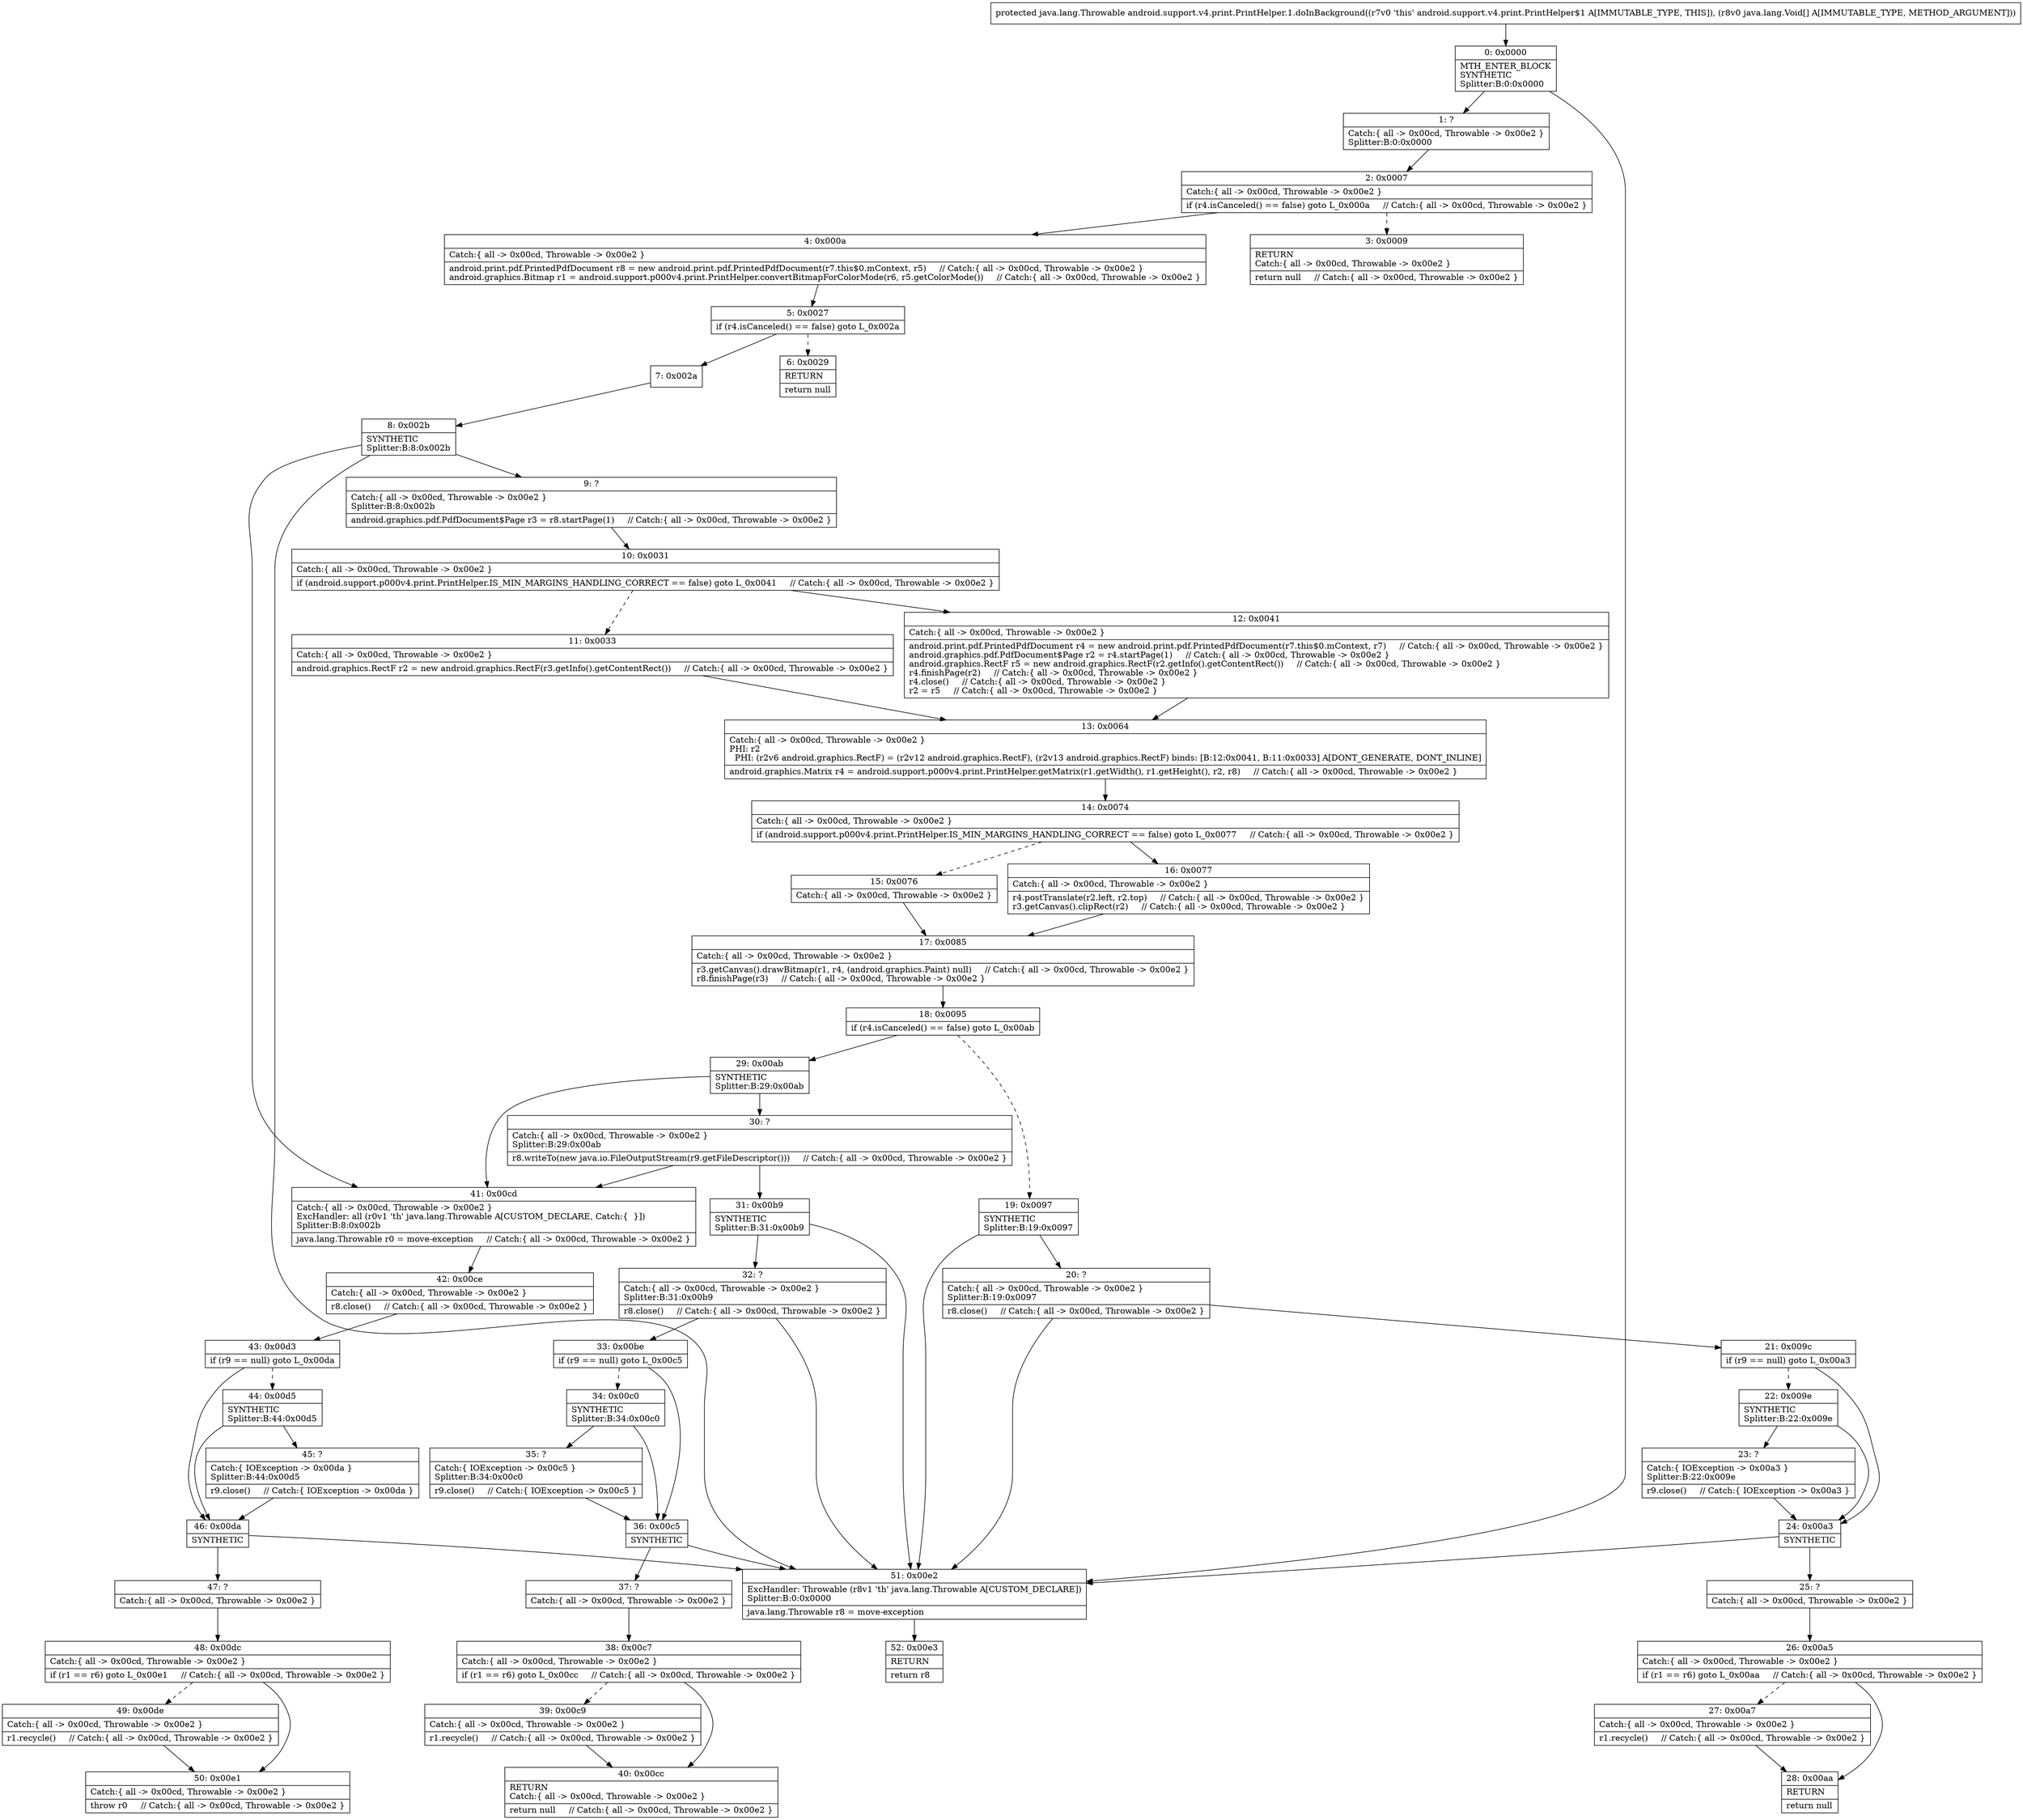 digraph "CFG forandroid.support.v4.print.PrintHelper.1.doInBackground([Ljava\/lang\/Void;)Ljava\/lang\/Throwable;" {
Node_0 [shape=record,label="{0\:\ 0x0000|MTH_ENTER_BLOCK\lSYNTHETIC\lSplitter:B:0:0x0000\l}"];
Node_1 [shape=record,label="{1\:\ ?|Catch:\{ all \-\> 0x00cd, Throwable \-\> 0x00e2 \}\lSplitter:B:0:0x0000\l}"];
Node_2 [shape=record,label="{2\:\ 0x0007|Catch:\{ all \-\> 0x00cd, Throwable \-\> 0x00e2 \}\l|if (r4.isCanceled() == false) goto L_0x000a     \/\/ Catch:\{ all \-\> 0x00cd, Throwable \-\> 0x00e2 \}\l}"];
Node_3 [shape=record,label="{3\:\ 0x0009|RETURN\lCatch:\{ all \-\> 0x00cd, Throwable \-\> 0x00e2 \}\l|return null     \/\/ Catch:\{ all \-\> 0x00cd, Throwable \-\> 0x00e2 \}\l}"];
Node_4 [shape=record,label="{4\:\ 0x000a|Catch:\{ all \-\> 0x00cd, Throwable \-\> 0x00e2 \}\l|android.print.pdf.PrintedPdfDocument r8 = new android.print.pdf.PrintedPdfDocument(r7.this$0.mContext, r5)     \/\/ Catch:\{ all \-\> 0x00cd, Throwable \-\> 0x00e2 \}\landroid.graphics.Bitmap r1 = android.support.p000v4.print.PrintHelper.convertBitmapForColorMode(r6, r5.getColorMode())     \/\/ Catch:\{ all \-\> 0x00cd, Throwable \-\> 0x00e2 \}\l}"];
Node_5 [shape=record,label="{5\:\ 0x0027|if (r4.isCanceled() == false) goto L_0x002a\l}"];
Node_6 [shape=record,label="{6\:\ 0x0029|RETURN\l|return null\l}"];
Node_7 [shape=record,label="{7\:\ 0x002a}"];
Node_8 [shape=record,label="{8\:\ 0x002b|SYNTHETIC\lSplitter:B:8:0x002b\l}"];
Node_9 [shape=record,label="{9\:\ ?|Catch:\{ all \-\> 0x00cd, Throwable \-\> 0x00e2 \}\lSplitter:B:8:0x002b\l|android.graphics.pdf.PdfDocument$Page r3 = r8.startPage(1)     \/\/ Catch:\{ all \-\> 0x00cd, Throwable \-\> 0x00e2 \}\l}"];
Node_10 [shape=record,label="{10\:\ 0x0031|Catch:\{ all \-\> 0x00cd, Throwable \-\> 0x00e2 \}\l|if (android.support.p000v4.print.PrintHelper.IS_MIN_MARGINS_HANDLING_CORRECT == false) goto L_0x0041     \/\/ Catch:\{ all \-\> 0x00cd, Throwable \-\> 0x00e2 \}\l}"];
Node_11 [shape=record,label="{11\:\ 0x0033|Catch:\{ all \-\> 0x00cd, Throwable \-\> 0x00e2 \}\l|android.graphics.RectF r2 = new android.graphics.RectF(r3.getInfo().getContentRect())     \/\/ Catch:\{ all \-\> 0x00cd, Throwable \-\> 0x00e2 \}\l}"];
Node_12 [shape=record,label="{12\:\ 0x0041|Catch:\{ all \-\> 0x00cd, Throwable \-\> 0x00e2 \}\l|android.print.pdf.PrintedPdfDocument r4 = new android.print.pdf.PrintedPdfDocument(r7.this$0.mContext, r7)     \/\/ Catch:\{ all \-\> 0x00cd, Throwable \-\> 0x00e2 \}\landroid.graphics.pdf.PdfDocument$Page r2 = r4.startPage(1)     \/\/ Catch:\{ all \-\> 0x00cd, Throwable \-\> 0x00e2 \}\landroid.graphics.RectF r5 = new android.graphics.RectF(r2.getInfo().getContentRect())     \/\/ Catch:\{ all \-\> 0x00cd, Throwable \-\> 0x00e2 \}\lr4.finishPage(r2)     \/\/ Catch:\{ all \-\> 0x00cd, Throwable \-\> 0x00e2 \}\lr4.close()     \/\/ Catch:\{ all \-\> 0x00cd, Throwable \-\> 0x00e2 \}\lr2 = r5     \/\/ Catch:\{ all \-\> 0x00cd, Throwable \-\> 0x00e2 \}\l}"];
Node_13 [shape=record,label="{13\:\ 0x0064|Catch:\{ all \-\> 0x00cd, Throwable \-\> 0x00e2 \}\lPHI: r2 \l  PHI: (r2v6 android.graphics.RectF) = (r2v12 android.graphics.RectF), (r2v13 android.graphics.RectF) binds: [B:12:0x0041, B:11:0x0033] A[DONT_GENERATE, DONT_INLINE]\l|android.graphics.Matrix r4 = android.support.p000v4.print.PrintHelper.getMatrix(r1.getWidth(), r1.getHeight(), r2, r8)     \/\/ Catch:\{ all \-\> 0x00cd, Throwable \-\> 0x00e2 \}\l}"];
Node_14 [shape=record,label="{14\:\ 0x0074|Catch:\{ all \-\> 0x00cd, Throwable \-\> 0x00e2 \}\l|if (android.support.p000v4.print.PrintHelper.IS_MIN_MARGINS_HANDLING_CORRECT == false) goto L_0x0077     \/\/ Catch:\{ all \-\> 0x00cd, Throwable \-\> 0x00e2 \}\l}"];
Node_15 [shape=record,label="{15\:\ 0x0076|Catch:\{ all \-\> 0x00cd, Throwable \-\> 0x00e2 \}\l}"];
Node_16 [shape=record,label="{16\:\ 0x0077|Catch:\{ all \-\> 0x00cd, Throwable \-\> 0x00e2 \}\l|r4.postTranslate(r2.left, r2.top)     \/\/ Catch:\{ all \-\> 0x00cd, Throwable \-\> 0x00e2 \}\lr3.getCanvas().clipRect(r2)     \/\/ Catch:\{ all \-\> 0x00cd, Throwable \-\> 0x00e2 \}\l}"];
Node_17 [shape=record,label="{17\:\ 0x0085|Catch:\{ all \-\> 0x00cd, Throwable \-\> 0x00e2 \}\l|r3.getCanvas().drawBitmap(r1, r4, (android.graphics.Paint) null)     \/\/ Catch:\{ all \-\> 0x00cd, Throwable \-\> 0x00e2 \}\lr8.finishPage(r3)     \/\/ Catch:\{ all \-\> 0x00cd, Throwable \-\> 0x00e2 \}\l}"];
Node_18 [shape=record,label="{18\:\ 0x0095|if (r4.isCanceled() == false) goto L_0x00ab\l}"];
Node_19 [shape=record,label="{19\:\ 0x0097|SYNTHETIC\lSplitter:B:19:0x0097\l}"];
Node_20 [shape=record,label="{20\:\ ?|Catch:\{ all \-\> 0x00cd, Throwable \-\> 0x00e2 \}\lSplitter:B:19:0x0097\l|r8.close()     \/\/ Catch:\{ all \-\> 0x00cd, Throwable \-\> 0x00e2 \}\l}"];
Node_21 [shape=record,label="{21\:\ 0x009c|if (r9 == null) goto L_0x00a3\l}"];
Node_22 [shape=record,label="{22\:\ 0x009e|SYNTHETIC\lSplitter:B:22:0x009e\l}"];
Node_23 [shape=record,label="{23\:\ ?|Catch:\{ IOException \-\> 0x00a3 \}\lSplitter:B:22:0x009e\l|r9.close()     \/\/ Catch:\{ IOException \-\> 0x00a3 \}\l}"];
Node_24 [shape=record,label="{24\:\ 0x00a3|SYNTHETIC\l}"];
Node_25 [shape=record,label="{25\:\ ?|Catch:\{ all \-\> 0x00cd, Throwable \-\> 0x00e2 \}\l}"];
Node_26 [shape=record,label="{26\:\ 0x00a5|Catch:\{ all \-\> 0x00cd, Throwable \-\> 0x00e2 \}\l|if (r1 == r6) goto L_0x00aa     \/\/ Catch:\{ all \-\> 0x00cd, Throwable \-\> 0x00e2 \}\l}"];
Node_27 [shape=record,label="{27\:\ 0x00a7|Catch:\{ all \-\> 0x00cd, Throwable \-\> 0x00e2 \}\l|r1.recycle()     \/\/ Catch:\{ all \-\> 0x00cd, Throwable \-\> 0x00e2 \}\l}"];
Node_28 [shape=record,label="{28\:\ 0x00aa|RETURN\l|return null\l}"];
Node_29 [shape=record,label="{29\:\ 0x00ab|SYNTHETIC\lSplitter:B:29:0x00ab\l}"];
Node_30 [shape=record,label="{30\:\ ?|Catch:\{ all \-\> 0x00cd, Throwable \-\> 0x00e2 \}\lSplitter:B:29:0x00ab\l|r8.writeTo(new java.io.FileOutputStream(r9.getFileDescriptor()))     \/\/ Catch:\{ all \-\> 0x00cd, Throwable \-\> 0x00e2 \}\l}"];
Node_31 [shape=record,label="{31\:\ 0x00b9|SYNTHETIC\lSplitter:B:31:0x00b9\l}"];
Node_32 [shape=record,label="{32\:\ ?|Catch:\{ all \-\> 0x00cd, Throwable \-\> 0x00e2 \}\lSplitter:B:31:0x00b9\l|r8.close()     \/\/ Catch:\{ all \-\> 0x00cd, Throwable \-\> 0x00e2 \}\l}"];
Node_33 [shape=record,label="{33\:\ 0x00be|if (r9 == null) goto L_0x00c5\l}"];
Node_34 [shape=record,label="{34\:\ 0x00c0|SYNTHETIC\lSplitter:B:34:0x00c0\l}"];
Node_35 [shape=record,label="{35\:\ ?|Catch:\{ IOException \-\> 0x00c5 \}\lSplitter:B:34:0x00c0\l|r9.close()     \/\/ Catch:\{ IOException \-\> 0x00c5 \}\l}"];
Node_36 [shape=record,label="{36\:\ 0x00c5|SYNTHETIC\l}"];
Node_37 [shape=record,label="{37\:\ ?|Catch:\{ all \-\> 0x00cd, Throwable \-\> 0x00e2 \}\l}"];
Node_38 [shape=record,label="{38\:\ 0x00c7|Catch:\{ all \-\> 0x00cd, Throwable \-\> 0x00e2 \}\l|if (r1 == r6) goto L_0x00cc     \/\/ Catch:\{ all \-\> 0x00cd, Throwable \-\> 0x00e2 \}\l}"];
Node_39 [shape=record,label="{39\:\ 0x00c9|Catch:\{ all \-\> 0x00cd, Throwable \-\> 0x00e2 \}\l|r1.recycle()     \/\/ Catch:\{ all \-\> 0x00cd, Throwable \-\> 0x00e2 \}\l}"];
Node_40 [shape=record,label="{40\:\ 0x00cc|RETURN\lCatch:\{ all \-\> 0x00cd, Throwable \-\> 0x00e2 \}\l|return null     \/\/ Catch:\{ all \-\> 0x00cd, Throwable \-\> 0x00e2 \}\l}"];
Node_41 [shape=record,label="{41\:\ 0x00cd|Catch:\{ all \-\> 0x00cd, Throwable \-\> 0x00e2 \}\lExcHandler: all (r0v1 'th' java.lang.Throwable A[CUSTOM_DECLARE, Catch:\{  \}])\lSplitter:B:8:0x002b\l|java.lang.Throwable r0 = move\-exception     \/\/ Catch:\{ all \-\> 0x00cd, Throwable \-\> 0x00e2 \}\l}"];
Node_42 [shape=record,label="{42\:\ 0x00ce|Catch:\{ all \-\> 0x00cd, Throwable \-\> 0x00e2 \}\l|r8.close()     \/\/ Catch:\{ all \-\> 0x00cd, Throwable \-\> 0x00e2 \}\l}"];
Node_43 [shape=record,label="{43\:\ 0x00d3|if (r9 == null) goto L_0x00da\l}"];
Node_44 [shape=record,label="{44\:\ 0x00d5|SYNTHETIC\lSplitter:B:44:0x00d5\l}"];
Node_45 [shape=record,label="{45\:\ ?|Catch:\{ IOException \-\> 0x00da \}\lSplitter:B:44:0x00d5\l|r9.close()     \/\/ Catch:\{ IOException \-\> 0x00da \}\l}"];
Node_46 [shape=record,label="{46\:\ 0x00da|SYNTHETIC\l}"];
Node_47 [shape=record,label="{47\:\ ?|Catch:\{ all \-\> 0x00cd, Throwable \-\> 0x00e2 \}\l}"];
Node_48 [shape=record,label="{48\:\ 0x00dc|Catch:\{ all \-\> 0x00cd, Throwable \-\> 0x00e2 \}\l|if (r1 == r6) goto L_0x00e1     \/\/ Catch:\{ all \-\> 0x00cd, Throwable \-\> 0x00e2 \}\l}"];
Node_49 [shape=record,label="{49\:\ 0x00de|Catch:\{ all \-\> 0x00cd, Throwable \-\> 0x00e2 \}\l|r1.recycle()     \/\/ Catch:\{ all \-\> 0x00cd, Throwable \-\> 0x00e2 \}\l}"];
Node_50 [shape=record,label="{50\:\ 0x00e1|Catch:\{ all \-\> 0x00cd, Throwable \-\> 0x00e2 \}\l|throw r0     \/\/ Catch:\{ all \-\> 0x00cd, Throwable \-\> 0x00e2 \}\l}"];
Node_51 [shape=record,label="{51\:\ 0x00e2|ExcHandler: Throwable (r8v1 'th' java.lang.Throwable A[CUSTOM_DECLARE])\lSplitter:B:0:0x0000\l|java.lang.Throwable r8 = move\-exception\l}"];
Node_52 [shape=record,label="{52\:\ 0x00e3|RETURN\l|return r8\l}"];
MethodNode[shape=record,label="{protected java.lang.Throwable android.support.v4.print.PrintHelper.1.doInBackground((r7v0 'this' android.support.v4.print.PrintHelper$1 A[IMMUTABLE_TYPE, THIS]), (r8v0 java.lang.Void[] A[IMMUTABLE_TYPE, METHOD_ARGUMENT])) }"];
MethodNode -> Node_0;
Node_0 -> Node_1;
Node_0 -> Node_51;
Node_1 -> Node_2;
Node_2 -> Node_3[style=dashed];
Node_2 -> Node_4;
Node_4 -> Node_5;
Node_5 -> Node_6[style=dashed];
Node_5 -> Node_7;
Node_7 -> Node_8;
Node_8 -> Node_9;
Node_8 -> Node_41;
Node_8 -> Node_51;
Node_9 -> Node_10;
Node_10 -> Node_11[style=dashed];
Node_10 -> Node_12;
Node_11 -> Node_13;
Node_12 -> Node_13;
Node_13 -> Node_14;
Node_14 -> Node_15[style=dashed];
Node_14 -> Node_16;
Node_15 -> Node_17;
Node_16 -> Node_17;
Node_17 -> Node_18;
Node_18 -> Node_19[style=dashed];
Node_18 -> Node_29;
Node_19 -> Node_20;
Node_19 -> Node_51;
Node_20 -> Node_21;
Node_20 -> Node_51;
Node_21 -> Node_22[style=dashed];
Node_21 -> Node_24;
Node_22 -> Node_23;
Node_22 -> Node_24;
Node_23 -> Node_24;
Node_24 -> Node_25;
Node_24 -> Node_51;
Node_25 -> Node_26;
Node_26 -> Node_27[style=dashed];
Node_26 -> Node_28;
Node_27 -> Node_28;
Node_29 -> Node_30;
Node_29 -> Node_41;
Node_30 -> Node_31;
Node_30 -> Node_41;
Node_31 -> Node_32;
Node_31 -> Node_51;
Node_32 -> Node_33;
Node_32 -> Node_51;
Node_33 -> Node_34[style=dashed];
Node_33 -> Node_36;
Node_34 -> Node_35;
Node_34 -> Node_36;
Node_35 -> Node_36;
Node_36 -> Node_37;
Node_36 -> Node_51;
Node_37 -> Node_38;
Node_38 -> Node_39[style=dashed];
Node_38 -> Node_40;
Node_39 -> Node_40;
Node_41 -> Node_42;
Node_42 -> Node_43;
Node_43 -> Node_44[style=dashed];
Node_43 -> Node_46;
Node_44 -> Node_45;
Node_44 -> Node_46;
Node_45 -> Node_46;
Node_46 -> Node_47;
Node_46 -> Node_51;
Node_47 -> Node_48;
Node_48 -> Node_49[style=dashed];
Node_48 -> Node_50;
Node_49 -> Node_50;
Node_51 -> Node_52;
}

